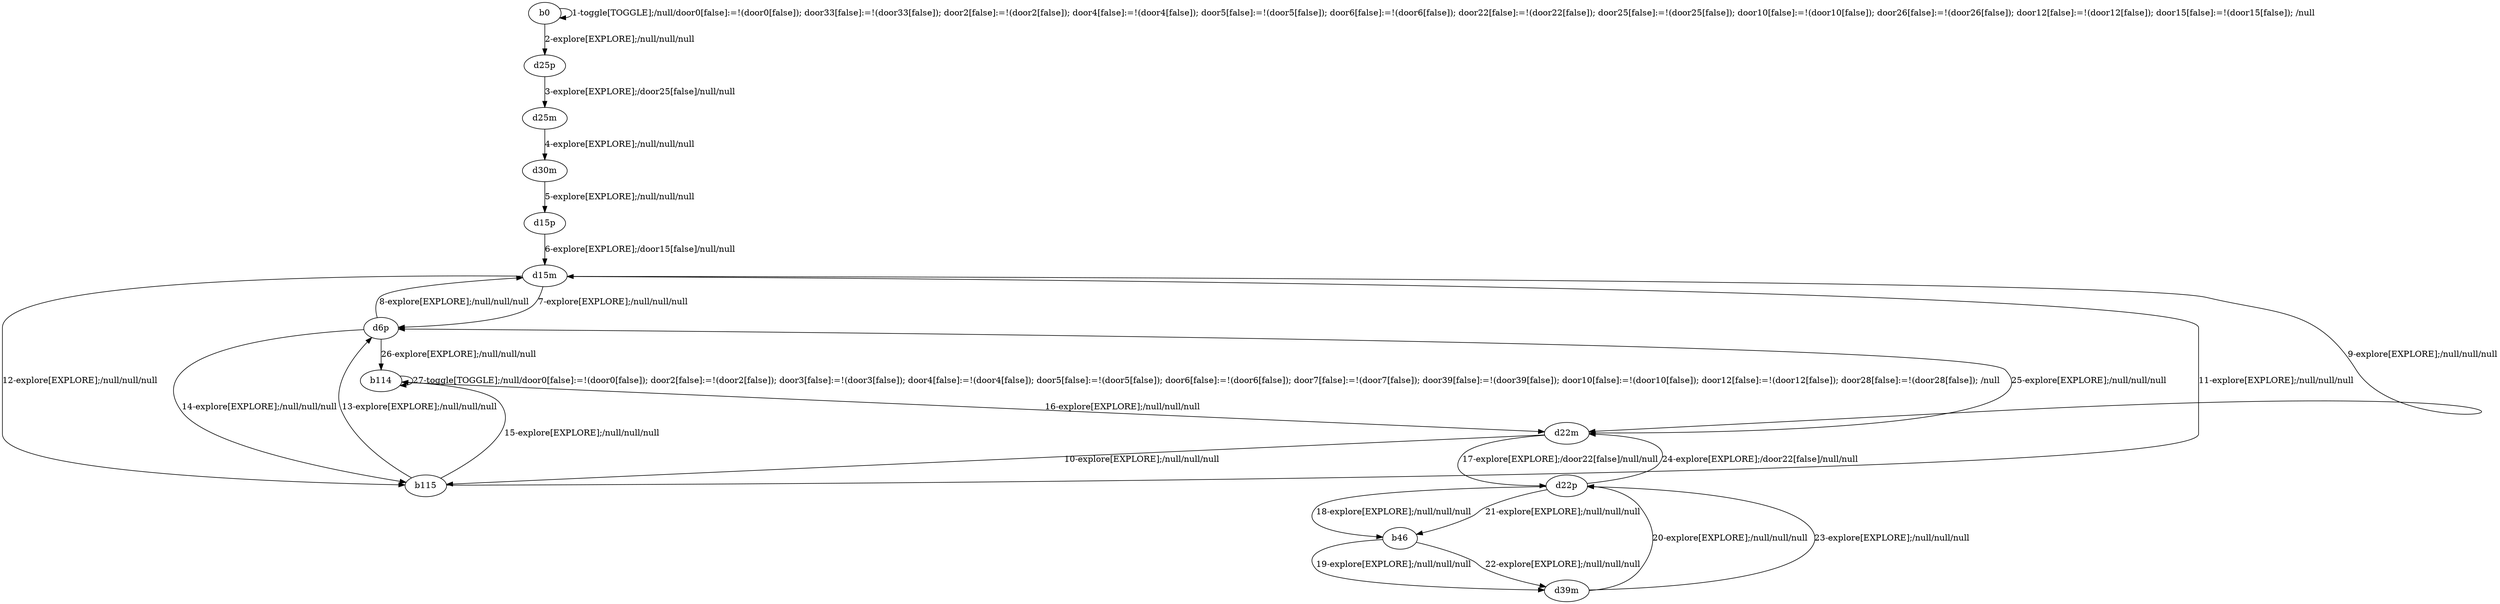 # Total number of goals covered by this test: 1
# d6p --> b114

digraph g {
"b0" -> "b0" [label = "1-toggle[TOGGLE];/null/door0[false]:=!(door0[false]); door33[false]:=!(door33[false]); door2[false]:=!(door2[false]); door4[false]:=!(door4[false]); door5[false]:=!(door5[false]); door6[false]:=!(door6[false]); door22[false]:=!(door22[false]); door25[false]:=!(door25[false]); door10[false]:=!(door10[false]); door26[false]:=!(door26[false]); door12[false]:=!(door12[false]); door15[false]:=!(door15[false]); /null"];
"b0" -> "d25p" [label = "2-explore[EXPLORE];/null/null/null"];
"d25p" -> "d25m" [label = "3-explore[EXPLORE];/door25[false]/null/null"];
"d25m" -> "d30m" [label = "4-explore[EXPLORE];/null/null/null"];
"d30m" -> "d15p" [label = "5-explore[EXPLORE];/null/null/null"];
"d15p" -> "d15m" [label = "6-explore[EXPLORE];/door15[false]/null/null"];
"d15m" -> "d6p" [label = "7-explore[EXPLORE];/null/null/null"];
"d6p" -> "d15m" [label = "8-explore[EXPLORE];/null/null/null"];
"d15m" -> "d22m" [label = "9-explore[EXPLORE];/null/null/null"];
"d22m" -> "b115" [label = "10-explore[EXPLORE];/null/null/null"];
"b115" -> "d15m" [label = "11-explore[EXPLORE];/null/null/null"];
"d15m" -> "b115" [label = "12-explore[EXPLORE];/null/null/null"];
"b115" -> "d6p" [label = "13-explore[EXPLORE];/null/null/null"];
"d6p" -> "b115" [label = "14-explore[EXPLORE];/null/null/null"];
"b115" -> "b114" [label = "15-explore[EXPLORE];/null/null/null"];
"b114" -> "d22m" [label = "16-explore[EXPLORE];/null/null/null"];
"d22m" -> "d22p" [label = "17-explore[EXPLORE];/door22[false]/null/null"];
"d22p" -> "b46" [label = "18-explore[EXPLORE];/null/null/null"];
"b46" -> "d39m" [label = "19-explore[EXPLORE];/null/null/null"];
"d39m" -> "d22p" [label = "20-explore[EXPLORE];/null/null/null"];
"d22p" -> "b46" [label = "21-explore[EXPLORE];/null/null/null"];
"b46" -> "d39m" [label = "22-explore[EXPLORE];/null/null/null"];
"d39m" -> "d22p" [label = "23-explore[EXPLORE];/null/null/null"];
"d22p" -> "d22m" [label = "24-explore[EXPLORE];/door22[false]/null/null"];
"d22m" -> "d6p" [label = "25-explore[EXPLORE];/null/null/null"];
"d6p" -> "b114" [label = "26-explore[EXPLORE];/null/null/null"];
"b114" -> "b114" [label = "27-toggle[TOGGLE];/null/door0[false]:=!(door0[false]); door2[false]:=!(door2[false]); door3[false]:=!(door3[false]); door4[false]:=!(door4[false]); door5[false]:=!(door5[false]); door6[false]:=!(door6[false]); door7[false]:=!(door7[false]); door39[false]:=!(door39[false]); door10[false]:=!(door10[false]); door12[false]:=!(door12[false]); door28[false]:=!(door28[false]); /null"];
}